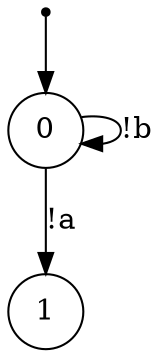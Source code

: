 digraph {
 node [shape=point] ENTRY
 node [shape=circle]
 ENTRY -> 0
0 -> 0 [label="!b"]
0 -> 1 [label="!a"]
}
